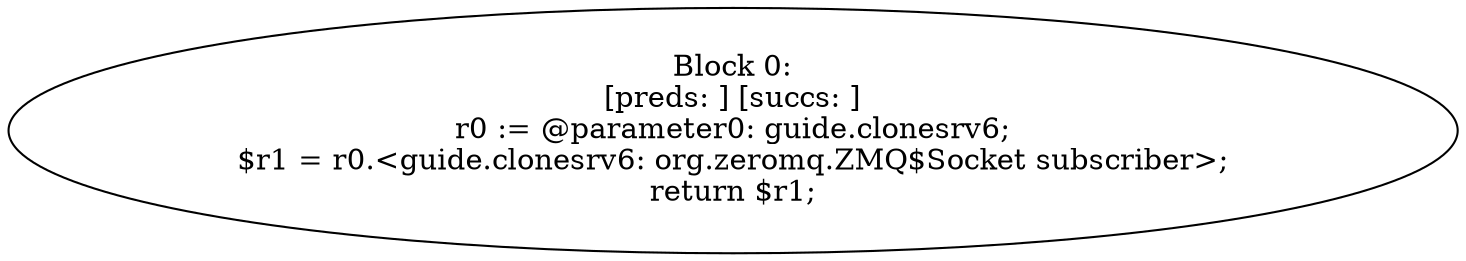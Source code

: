 digraph "unitGraph" {
    "Block 0:
[preds: ] [succs: ]
r0 := @parameter0: guide.clonesrv6;
$r1 = r0.<guide.clonesrv6: org.zeromq.ZMQ$Socket subscriber>;
return $r1;
"
}
